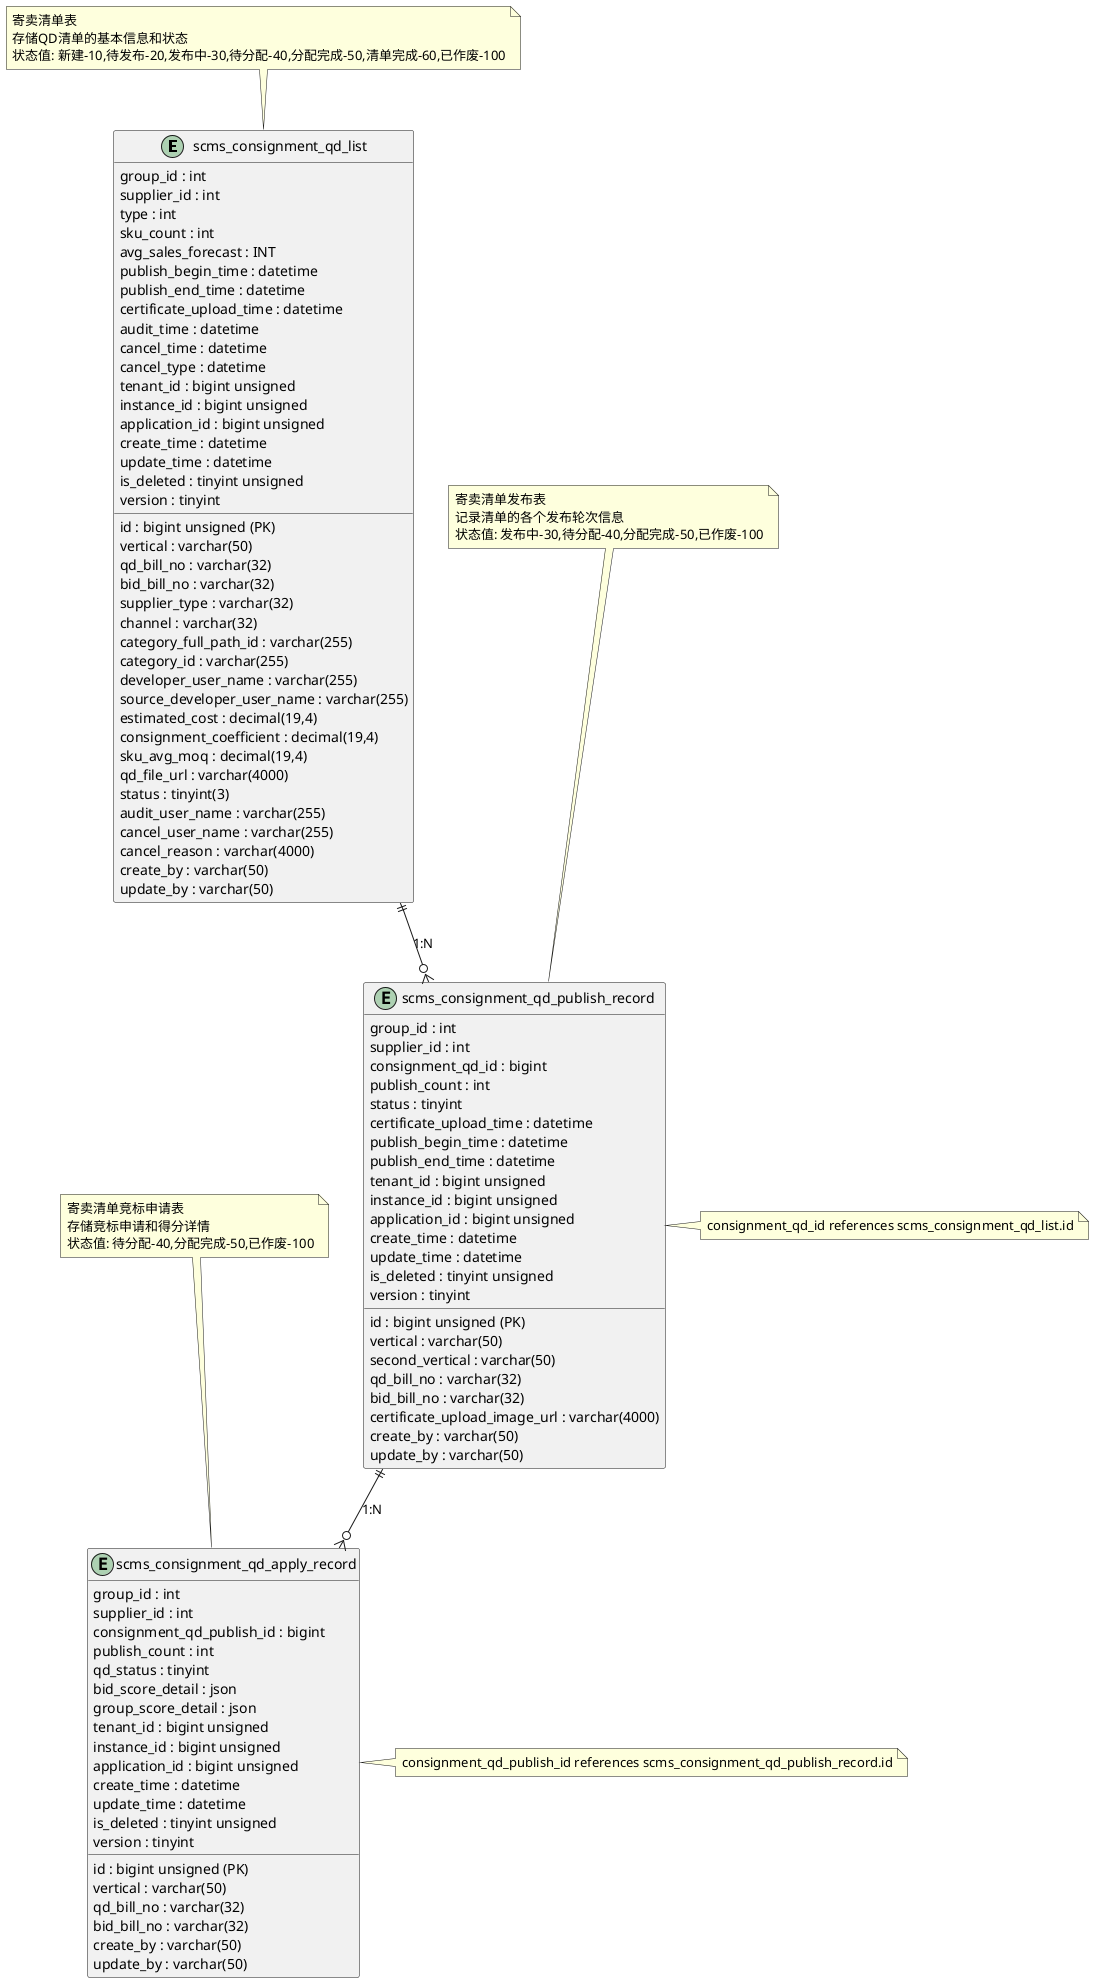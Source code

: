 @startuml

entity "scms_consignment_qd_list" as scms_consignment_qd_list {
    id : bigint unsigned (PK)
    group_id : int
    supplier_id : int
    vertical : varchar(50)
    qd_bill_no : varchar(32)
    bid_bill_no : varchar(32)
    type : int
    supplier_type : varchar(32)
    channel : varchar(32)
    category_full_path_id : varchar(255)
    category_id : varchar(255)
    developer_user_name : varchar(255)
    source_developer_user_name : varchar(255)
    sku_count : int
    estimated_cost : decimal(19,4)
    consignment_coefficient : decimal(19,4)
    avg_sales_forecast : INT
    sku_avg_moq : decimal(19,4)
    qd_file_url : varchar(4000)
    status : tinyint(3)
    publish_begin_time : datetime
    publish_end_time : datetime
    certificate_upload_time : datetime
    audit_user_name : varchar(255)
    audit_time : datetime
    cancel_user_name : varchar(255)
    cancel_time : datetime
    cancel_type : datetime
    cancel_reason : varchar(4000)
    tenant_id : bigint unsigned
    instance_id : bigint unsigned
    application_id : bigint unsigned
    create_by : varchar(50)
    update_by : varchar(50)
    create_time : datetime
    update_time : datetime
    is_deleted : tinyint unsigned
    version : tinyint
}

entity "scms_consignment_qd_publish_record" as scms_consignment_qd_publish_record {
    id : bigint unsigned (PK)
    group_id : int
    supplier_id : int
    vertical : varchar(50)
    second_vertical : varchar(50)
    consignment_qd_id : bigint
    qd_bill_no : varchar(32)
    bid_bill_no : varchar(32)
    publish_count : int
    status : tinyint
    certificate_upload_image_url : varchar(4000)
    certificate_upload_time : datetime
    publish_begin_time : datetime
    publish_end_time : datetime
    tenant_id : bigint unsigned
    instance_id : bigint unsigned
    application_id : bigint unsigned
    create_by : varchar(50)
    update_by : varchar(50)
    create_time : datetime
    update_time : datetime
    is_deleted : tinyint unsigned
    version : tinyint
}

entity "scms_consignment_qd_apply_record" as scms_consignment_qd_apply_record {
    id : bigint unsigned (PK)
    group_id : int
    supplier_id : int
    vertical : varchar(50)
    qd_bill_no : varchar(32)
    bid_bill_no : varchar(32)
    consignment_qd_publish_id : bigint
    publish_count : int
    qd_status : tinyint
    bid_score_detail : json
    group_score_detail : json
    tenant_id : bigint unsigned
    instance_id : bigint unsigned
    application_id : bigint unsigned
    create_by : varchar(50)
    update_by : varchar(50)
    create_time : datetime
    update_time : datetime
    is_deleted : tinyint unsigned
    version : tinyint
}

' 定义实体间的关系
scms_consignment_qd_list ||--o{ scms_consignment_qd_publish_record : "1:N"
scms_consignment_qd_publish_record ||--o{ scms_consignment_qd_apply_record : "1:N"

' 添加外键关系说明
note right of scms_consignment_qd_publish_record
  consignment_qd_id references scms_consignment_qd_list.id
end note

note right of scms_consignment_qd_apply_record
  consignment_qd_publish_id references scms_consignment_qd_publish_record.id
end note

note top of scms_consignment_qd_list
  寄卖清单表
  存储QD清单的基本信息和状态
  状态值: 新建-10,待发布-20,发布中-30,待分配-40,分配完成-50,清单完成-60,已作废-100
end note

note top of scms_consignment_qd_publish_record
  寄卖清单发布表
  记录清单的各个发布轮次信息
  状态值: 发布中-30,待分配-40,分配完成-50,已作废-100
end note

note top of scms_consignment_qd_apply_record
  寄卖清单竞标申请表
  存储竞标申请和得分详情
  状态值: 待分配-40,分配完成-50,已作废-100
end note

@enduml
